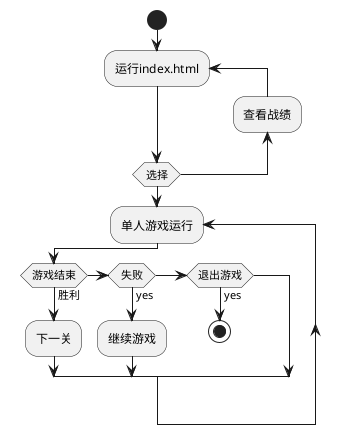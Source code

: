@startuml 游戏流程图

start
repeat :运行index.html;
backward:查看战绩;
repeat while (选择)
repeat :单人游戏运行;
if (游戏结束) then(胜利)
:下一关;
elseif (失败) then(yes)
:继续游戏;
elseif (退出游戏) then(yes)
stop
endif

@enduml